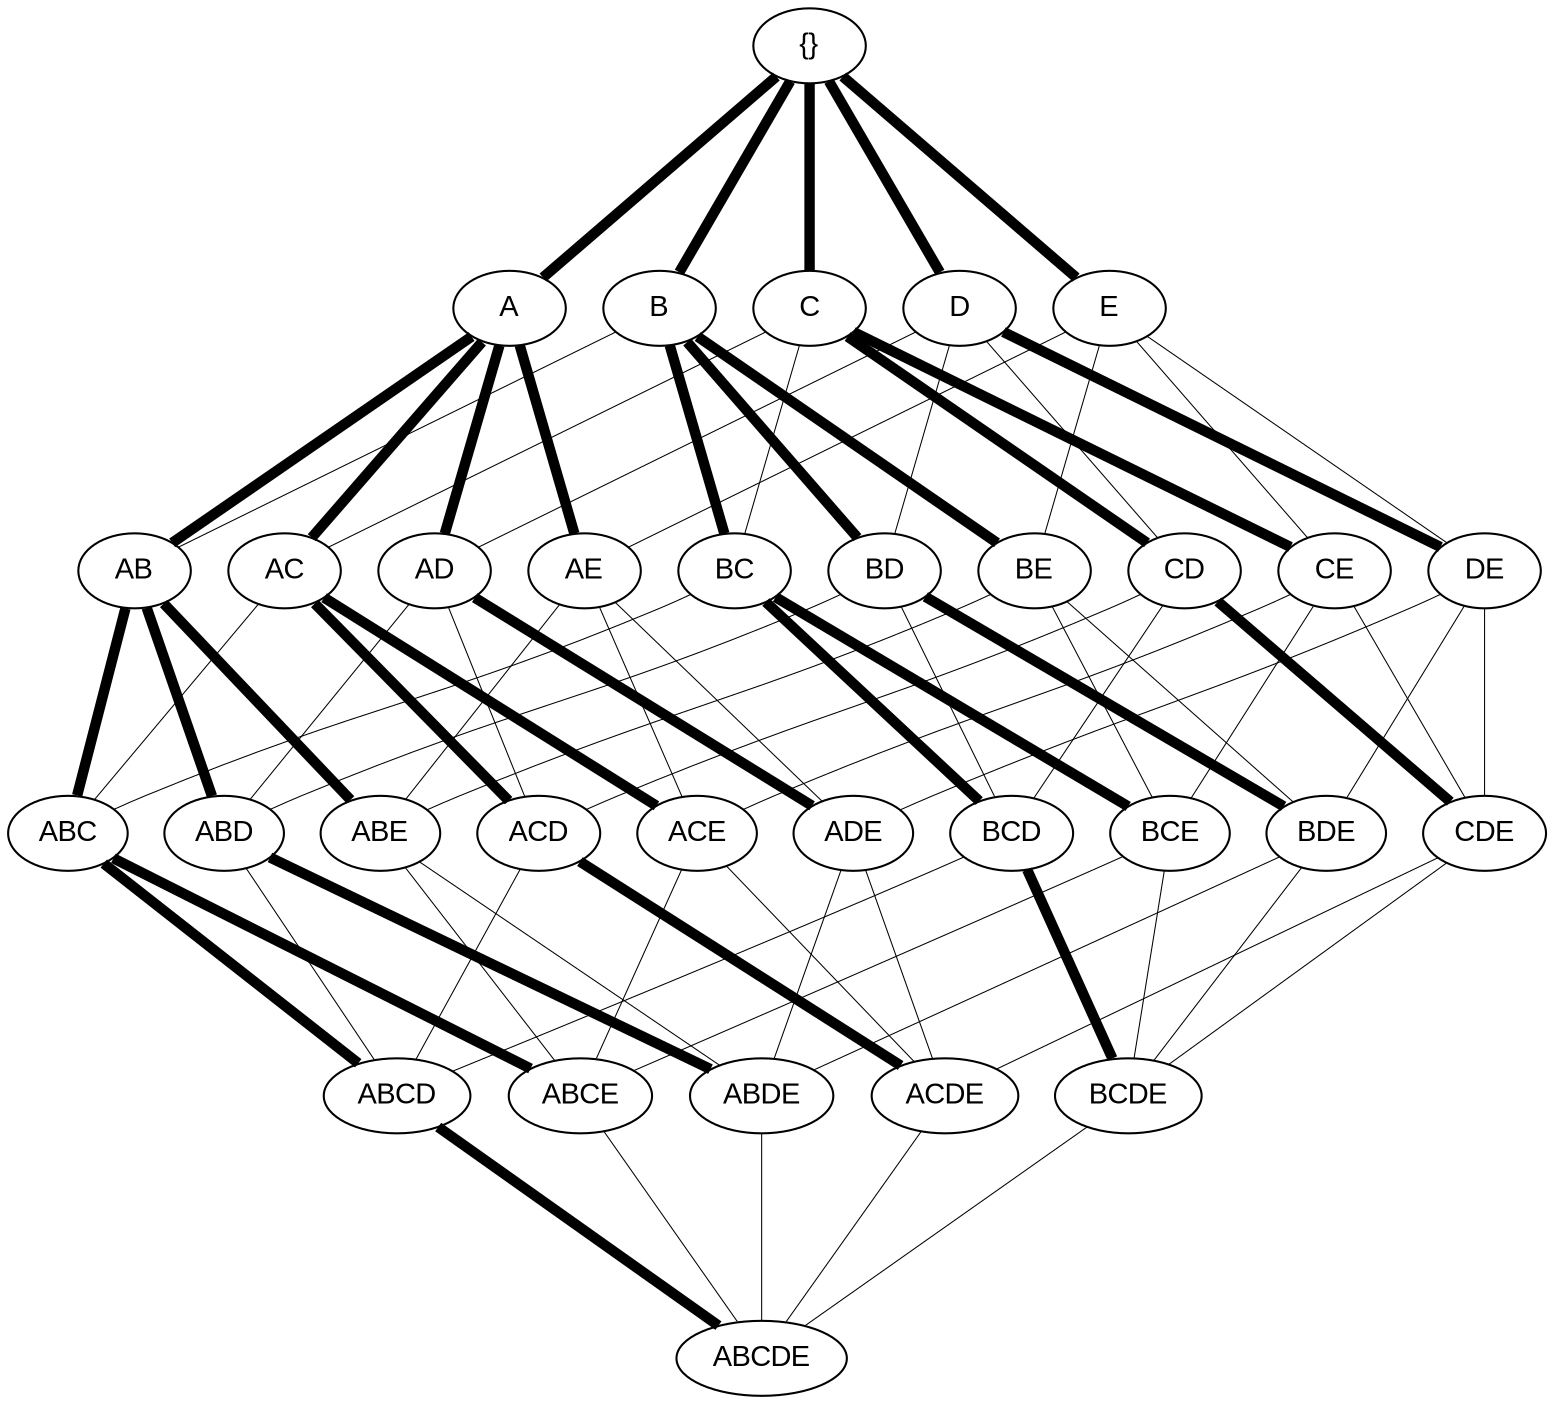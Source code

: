 graph "Itemset Lattice" {
      rankdir=TB;
      ranksep = "1.25";
      /*nodesep = "0.5";*/
        node [
                fontname = "Arial"
                label = "\N"
                color = "black"
        ]
        edge [
                color = "black"
        ]

	{rank = same; A; B; C; D; E;  }
	{rank = same; AB; AC; AD; AE; BC; BD; BE; CD; CE; DE; } 
	{rank = same; ABC; ABD; ABE; ACD; ACE; ADE; BCD; BCE; BDE;
	CDE; }
	{rank = same; ABCD; ABCE; ABDE; ACDE; BCDE;}

	{edge [style=invis] 
	A -- B -- C -- D -- E;
	AB -- AC -- AD -- AE -- BC -- BD -- BE -- CD -- CE -- DE;
	ABC -- ABD -- ABE -- ACD -- ACE--ADE--BCD--BCE--BDE--CDE;
	ABCD -- ABCE -- ABDE -- ACDE -- BCDE;

	A -- CD; A -- DE; 
	B -- AD; B -- DE;
	C -- AD; C -- BD; 
	D -- AB; 
	E -- AB; 
	DE -- BCE;
	BD -- ADE;
	BC -- ACD;
	ABC -- BCDE; 
	ABD -- BCDE;
	ACD -- ABCE;
	BCE -- ABCD; 
	BDE -- ABCD;
	CDE -- ABCD; 
	} 

	{edge [style="bold,setlinewidth(5)"]
	"{}" -- A;	
	"{}" -- B;
	"{}" -- C;
	"{}" -- D;
	"{}" -- E;
	A -- AB;
	A -- AC;
	A -- AD;
	A -- AE;
	B -- BC ;
	B -- BD ;
	B -- BE ;
	C -- CD ;
	C -- CE ;
	D -- DE ;
	AB -- ABC ;
	AB -- ABD ;
	AB -- ABE ;
	AC -- ACD ;
	AC -- ACE ;
	AD -- ADE ;
	BC -- BCD ;
	BC -- BCE ;
	BD -- BDE ;
	CD -- CDE ;
	ABC -- ABCD ;
	ABC -- ABCE ;
	ABD -- ABDE ;
	ACD -- ACDE ;
	BCD -- BCDE ;
	ABCD -- ABCDE ;
	}

	{edge [style="setlinewidth(0.5)"]
	B -- AB;
	C -- AC;
	C -- BC;
	D -- AD;
	D -- BD;
	D -- CD;
	E -- AE;
	E -- BE;
	E -- CE;
	E -- DE;	
	AC -- ABC;
	AD -- ABD;
	AD -- ACD;
	AE -- ABE;
	AE -- ACE;
	AE -- ADE;
	BC -- ABC;
	BD -- ABD;
	BD -- BCD;
	BE -- ABE;
	BE -- BCE;
	BE -- BDE;
	CD -- ACD;
	CD -- BCD;
	CE -- ACE;
	CE -- BCE;
	CE -- CDE;
	DE -- ADE;
	DE -- BDE;
	DE -- CDE;	
	ABD -- ABCD;
	ABE -- ABCE;
	ABE -- ABDE;
	ACD -- ABCD;
	ACE -- ABCE;
	ACE -- ACDE;
	ADE -- ABDE;
	ADE -- ACDE;
	BCD -- ABCD;	
	BCE -- ABCE;
	BCE -- BCDE;
	BDE -- ABDE;
	BDE -- BCDE;
	CDE -- ACDE;
	CDE -- BCDE;
	ABCE -- ABCDE;
	ABDE -- ABCDE;
	ACDE -- ABCDE;
	BCDE -- ABCDE;
	}	
}
